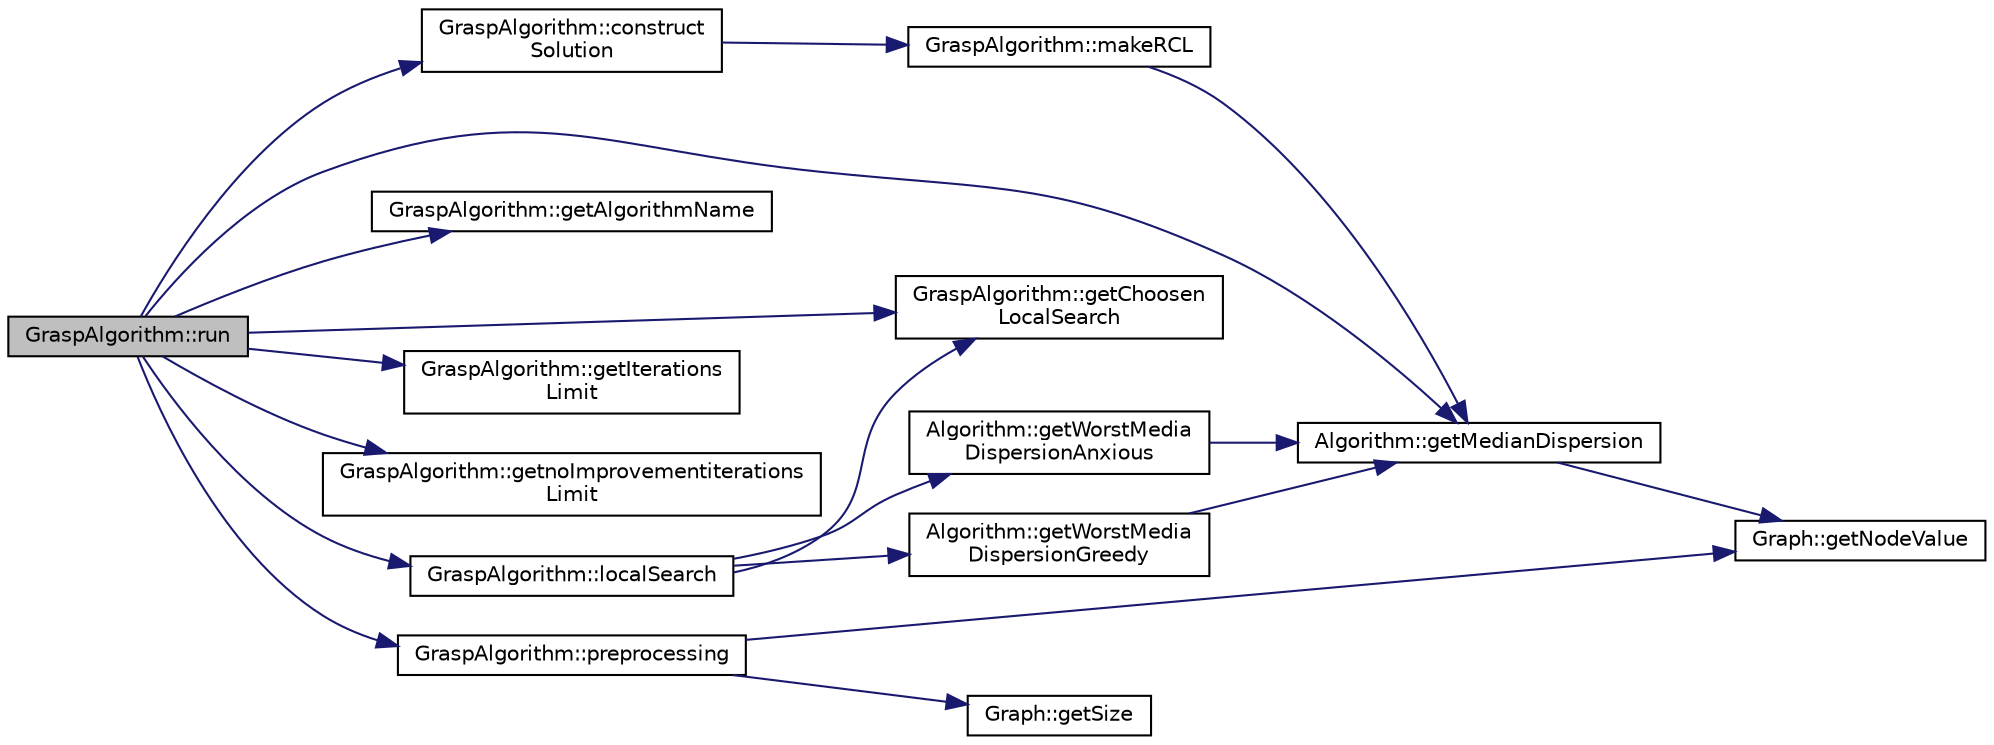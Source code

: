 digraph "GraspAlgorithm::run"
{
 // LATEX_PDF_SIZE
  edge [fontname="Helvetica",fontsize="10",labelfontname="Helvetica",labelfontsize="10"];
  node [fontname="Helvetica",fontsize="10",shape=record];
  rankdir="LR";
  Node1 [label="GraspAlgorithm::run",height=0.2,width=0.4,color="black", fillcolor="grey75", style="filled", fontcolor="black",tooltip="Este método se encarga de ejecutar el algoritmo grasp, para ello se hace un preprocesamiento,..."];
  Node1 -> Node2 [color="midnightblue",fontsize="10",style="solid",fontname="Helvetica"];
  Node2 [label="GraspAlgorithm::construct\lSolution",height=0.2,width=0.4,color="black", fillcolor="white", style="filled",URL="$class_grasp_algorithm.html#a9e43f37e0115356e9864dc4232852abb",tooltip="Se encarga de construir la solución, para ello se ha generado un número aleatorio entre el número tot..."];
  Node2 -> Node3 [color="midnightblue",fontsize="10",style="solid",fontname="Helvetica"];
  Node3 [label="GraspAlgorithm::makeRCL",height=0.2,width=0.4,color="black", fillcolor="white", style="filled",URL="$class_grasp_algorithm.html#a4121623ca3c64ebff0728af1db2222ba",tooltip="Crea el RCL, para ello se le pasa un vector que es del que va a partir para obtener el RCL...."];
  Node3 -> Node4 [color="midnightblue",fontsize="10",style="solid",fontname="Helvetica"];
  Node4 [label="Algorithm::getMedianDispersion",height=0.2,width=0.4,color="black", fillcolor="white", style="filled",URL="$class_algorithm.html#a675939191b1136107cd43634d6c9df18",tooltip="Este método se encarga de determinar la dispersión media, que se define por: Σi,j∈S d(i,..."];
  Node4 -> Node5 [color="midnightblue",fontsize="10",style="solid",fontname="Helvetica"];
  Node5 [label="Graph::getNodeValue",height=0.2,width=0.4,color="black", fillcolor="white", style="filled",URL="$class_graph.html#ae20c9adb9e7aa7773656d6d6fbdaa5e1",tooltip="Se encarga de devolver el valor de la distancia que hay entre el nodo position."];
  Node1 -> Node6 [color="midnightblue",fontsize="10",style="solid",fontname="Helvetica"];
  Node6 [label="GraspAlgorithm::getAlgorithmName",height=0.2,width=0.4,color="black", fillcolor="white", style="filled",URL="$class_grasp_algorithm.html#ad0a9389a159bce26036ae5bf21bf326d",tooltip="Devuelve el nombre del algoritmo."];
  Node1 -> Node7 [color="midnightblue",fontsize="10",style="solid",fontname="Helvetica"];
  Node7 [label="GraspAlgorithm::getChoosen\lLocalSearch",height=0.2,width=0.4,color="black", fillcolor="white", style="filled",URL="$class_grasp_algorithm.html#a217a7a4e965086b529d88d4aeb1f94f5",tooltip="Devuelve la búsqueda local que se ha seleccionado."];
  Node1 -> Node8 [color="midnightblue",fontsize="10",style="solid",fontname="Helvetica"];
  Node8 [label="GraspAlgorithm::getIterations\lLimit",height=0.2,width=0.4,color="black", fillcolor="white", style="filled",URL="$class_grasp_algorithm.html#a78160b170e957d926a18679f2d293d43",tooltip="Devuelve el límite de iteraciones."];
  Node1 -> Node4 [color="midnightblue",fontsize="10",style="solid",fontname="Helvetica"];
  Node1 -> Node9 [color="midnightblue",fontsize="10",style="solid",fontname="Helvetica"];
  Node9 [label="GraspAlgorithm::getnoImprovementiterations\lLimit",height=0.2,width=0.4,color="black", fillcolor="white", style="filled",URL="$class_grasp_algorithm.html#a12d3f59aca629a5272ecd373fb00cd4b",tooltip="Obtiene el número de iteracions sin mejora."];
  Node1 -> Node10 [color="midnightblue",fontsize="10",style="solid",fontname="Helvetica"];
  Node10 [label="GraspAlgorithm::localSearch",height=0.2,width=0.4,color="black", fillcolor="white", style="filled",URL="$class_grasp_algorithm.html#a24f6d267a249db7c3616084430bc1a0b",tooltip="Representa la búsqueda local."];
  Node10 -> Node7 [color="midnightblue",fontsize="10",style="solid",fontname="Helvetica"];
  Node10 -> Node11 [color="midnightblue",fontsize="10",style="solid",fontname="Helvetica"];
  Node11 [label="Algorithm::getWorstMedia\lDispersionAnxious",height=0.2,width=0.4,color="black", fillcolor="white", style="filled",URL="$class_algorithm.html#a9ba2b3302571277bac3eeb1070cf3cb2",tooltip="Esta funcion se va a encargar de devolver el valor peor de la dispersión media, se aplica de forma an..."];
  Node11 -> Node4 [color="midnightblue",fontsize="10",style="solid",fontname="Helvetica"];
  Node10 -> Node12 [color="midnightblue",fontsize="10",style="solid",fontname="Helvetica"];
  Node12 [label="Algorithm::getWorstMedia\lDispersionGreedy",height=0.2,width=0.4,color="black", fillcolor="white", style="filled",URL="$class_algorithm.html#a94433d3be0e1f212f4fb5ea6a360d528",tooltip="Esta funcion se va a encargar de devolver el valor peor de la dispersión media, se aplica de forma gr..."];
  Node12 -> Node4 [color="midnightblue",fontsize="10",style="solid",fontname="Helvetica"];
  Node1 -> Node13 [color="midnightblue",fontsize="10",style="solid",fontname="Helvetica"];
  Node13 [label="GraspAlgorithm::preprocessing",height=0.2,width=0.4,color="black", fillcolor="white", style="filled",URL="$class_grasp_algorithm.html#a975351fb7367e8f382c7973e92c47e64",tooltip="Esta funcion se encarga de hacer el preprocesamiento, para ello, va a escoger los nodos cuyas aristas..."];
  Node13 -> Node5 [color="midnightblue",fontsize="10",style="solid",fontname="Helvetica"];
  Node13 -> Node14 [color="midnightblue",fontsize="10",style="solid",fontname="Helvetica"];
  Node14 [label="Graph::getSize",height=0.2,width=0.4,color="black", fillcolor="white", style="filled",URL="$class_graph.html#ab7d965333f0ae9e6727676db3224ec4b",tooltip="Se encarga de devolver el tamaño del vector."];
}
